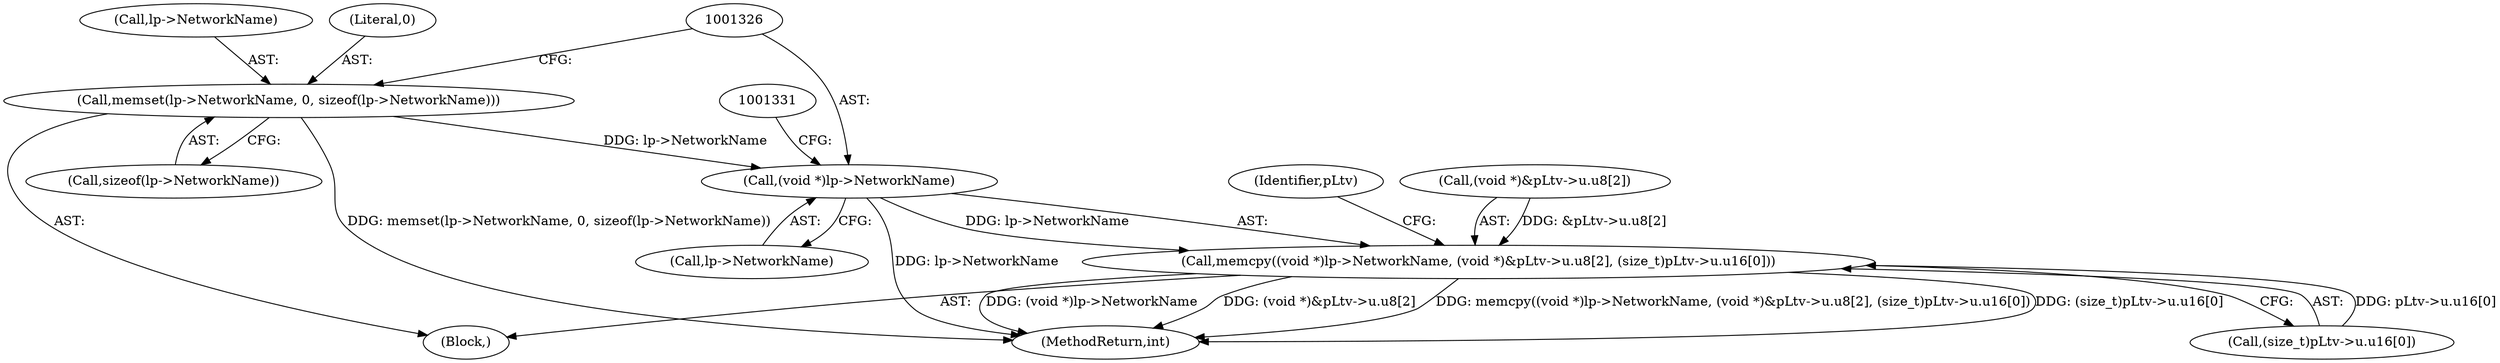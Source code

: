 digraph "0_linux_b5e2f339865fb443107e5b10603e53bbc92dc054_0@pointer" {
"1001325" [label="(Call,(void *)lp->NetworkName)"];
"1001315" [label="(Call,memset(lp->NetworkName, 0, sizeof(lp->NetworkName)))"];
"1001324" [label="(Call,memcpy((void *)lp->NetworkName, (void *)&pLtv->u.u8[2], (size_t)pLtv->u.u16[0]))"];
"1002520" [label="(MethodReturn,int)"];
"1001319" [label="(Literal,0)"];
"1001353" [label="(Identifier,pLtv)"];
"1001324" [label="(Call,memcpy((void *)lp->NetworkName, (void *)&pLtv->u.u8[2], (size_t)pLtv->u.u16[0]))"];
"1001315" [label="(Call,memset(lp->NetworkName, 0, sizeof(lp->NetworkName)))"];
"1001340" [label="(Call,(size_t)pLtv->u.u16[0])"];
"1001320" [label="(Call,sizeof(lp->NetworkName))"];
"1001325" [label="(Call,(void *)lp->NetworkName)"];
"1001327" [label="(Call,lp->NetworkName)"];
"1001316" [label="(Call,lp->NetworkName)"];
"1000412" [label="(Block,)"];
"1001330" [label="(Call,(void *)&pLtv->u.u8[2])"];
"1001325" -> "1001324"  [label="AST: "];
"1001325" -> "1001327"  [label="CFG: "];
"1001326" -> "1001325"  [label="AST: "];
"1001327" -> "1001325"  [label="AST: "];
"1001331" -> "1001325"  [label="CFG: "];
"1001325" -> "1002520"  [label="DDG: lp->NetworkName"];
"1001325" -> "1001324"  [label="DDG: lp->NetworkName"];
"1001315" -> "1001325"  [label="DDG: lp->NetworkName"];
"1001315" -> "1000412"  [label="AST: "];
"1001315" -> "1001320"  [label="CFG: "];
"1001316" -> "1001315"  [label="AST: "];
"1001319" -> "1001315"  [label="AST: "];
"1001320" -> "1001315"  [label="AST: "];
"1001326" -> "1001315"  [label="CFG: "];
"1001315" -> "1002520"  [label="DDG: memset(lp->NetworkName, 0, sizeof(lp->NetworkName))"];
"1001324" -> "1000412"  [label="AST: "];
"1001324" -> "1001340"  [label="CFG: "];
"1001330" -> "1001324"  [label="AST: "];
"1001340" -> "1001324"  [label="AST: "];
"1001353" -> "1001324"  [label="CFG: "];
"1001324" -> "1002520"  [label="DDG: (void *)&pLtv->u.u8[2]"];
"1001324" -> "1002520"  [label="DDG: memcpy((void *)lp->NetworkName, (void *)&pLtv->u.u8[2], (size_t)pLtv->u.u16[0])"];
"1001324" -> "1002520"  [label="DDG: (size_t)pLtv->u.u16[0]"];
"1001324" -> "1002520"  [label="DDG: (void *)lp->NetworkName"];
"1001330" -> "1001324"  [label="DDG: &pLtv->u.u8[2]"];
"1001340" -> "1001324"  [label="DDG: pLtv->u.u16[0]"];
}
